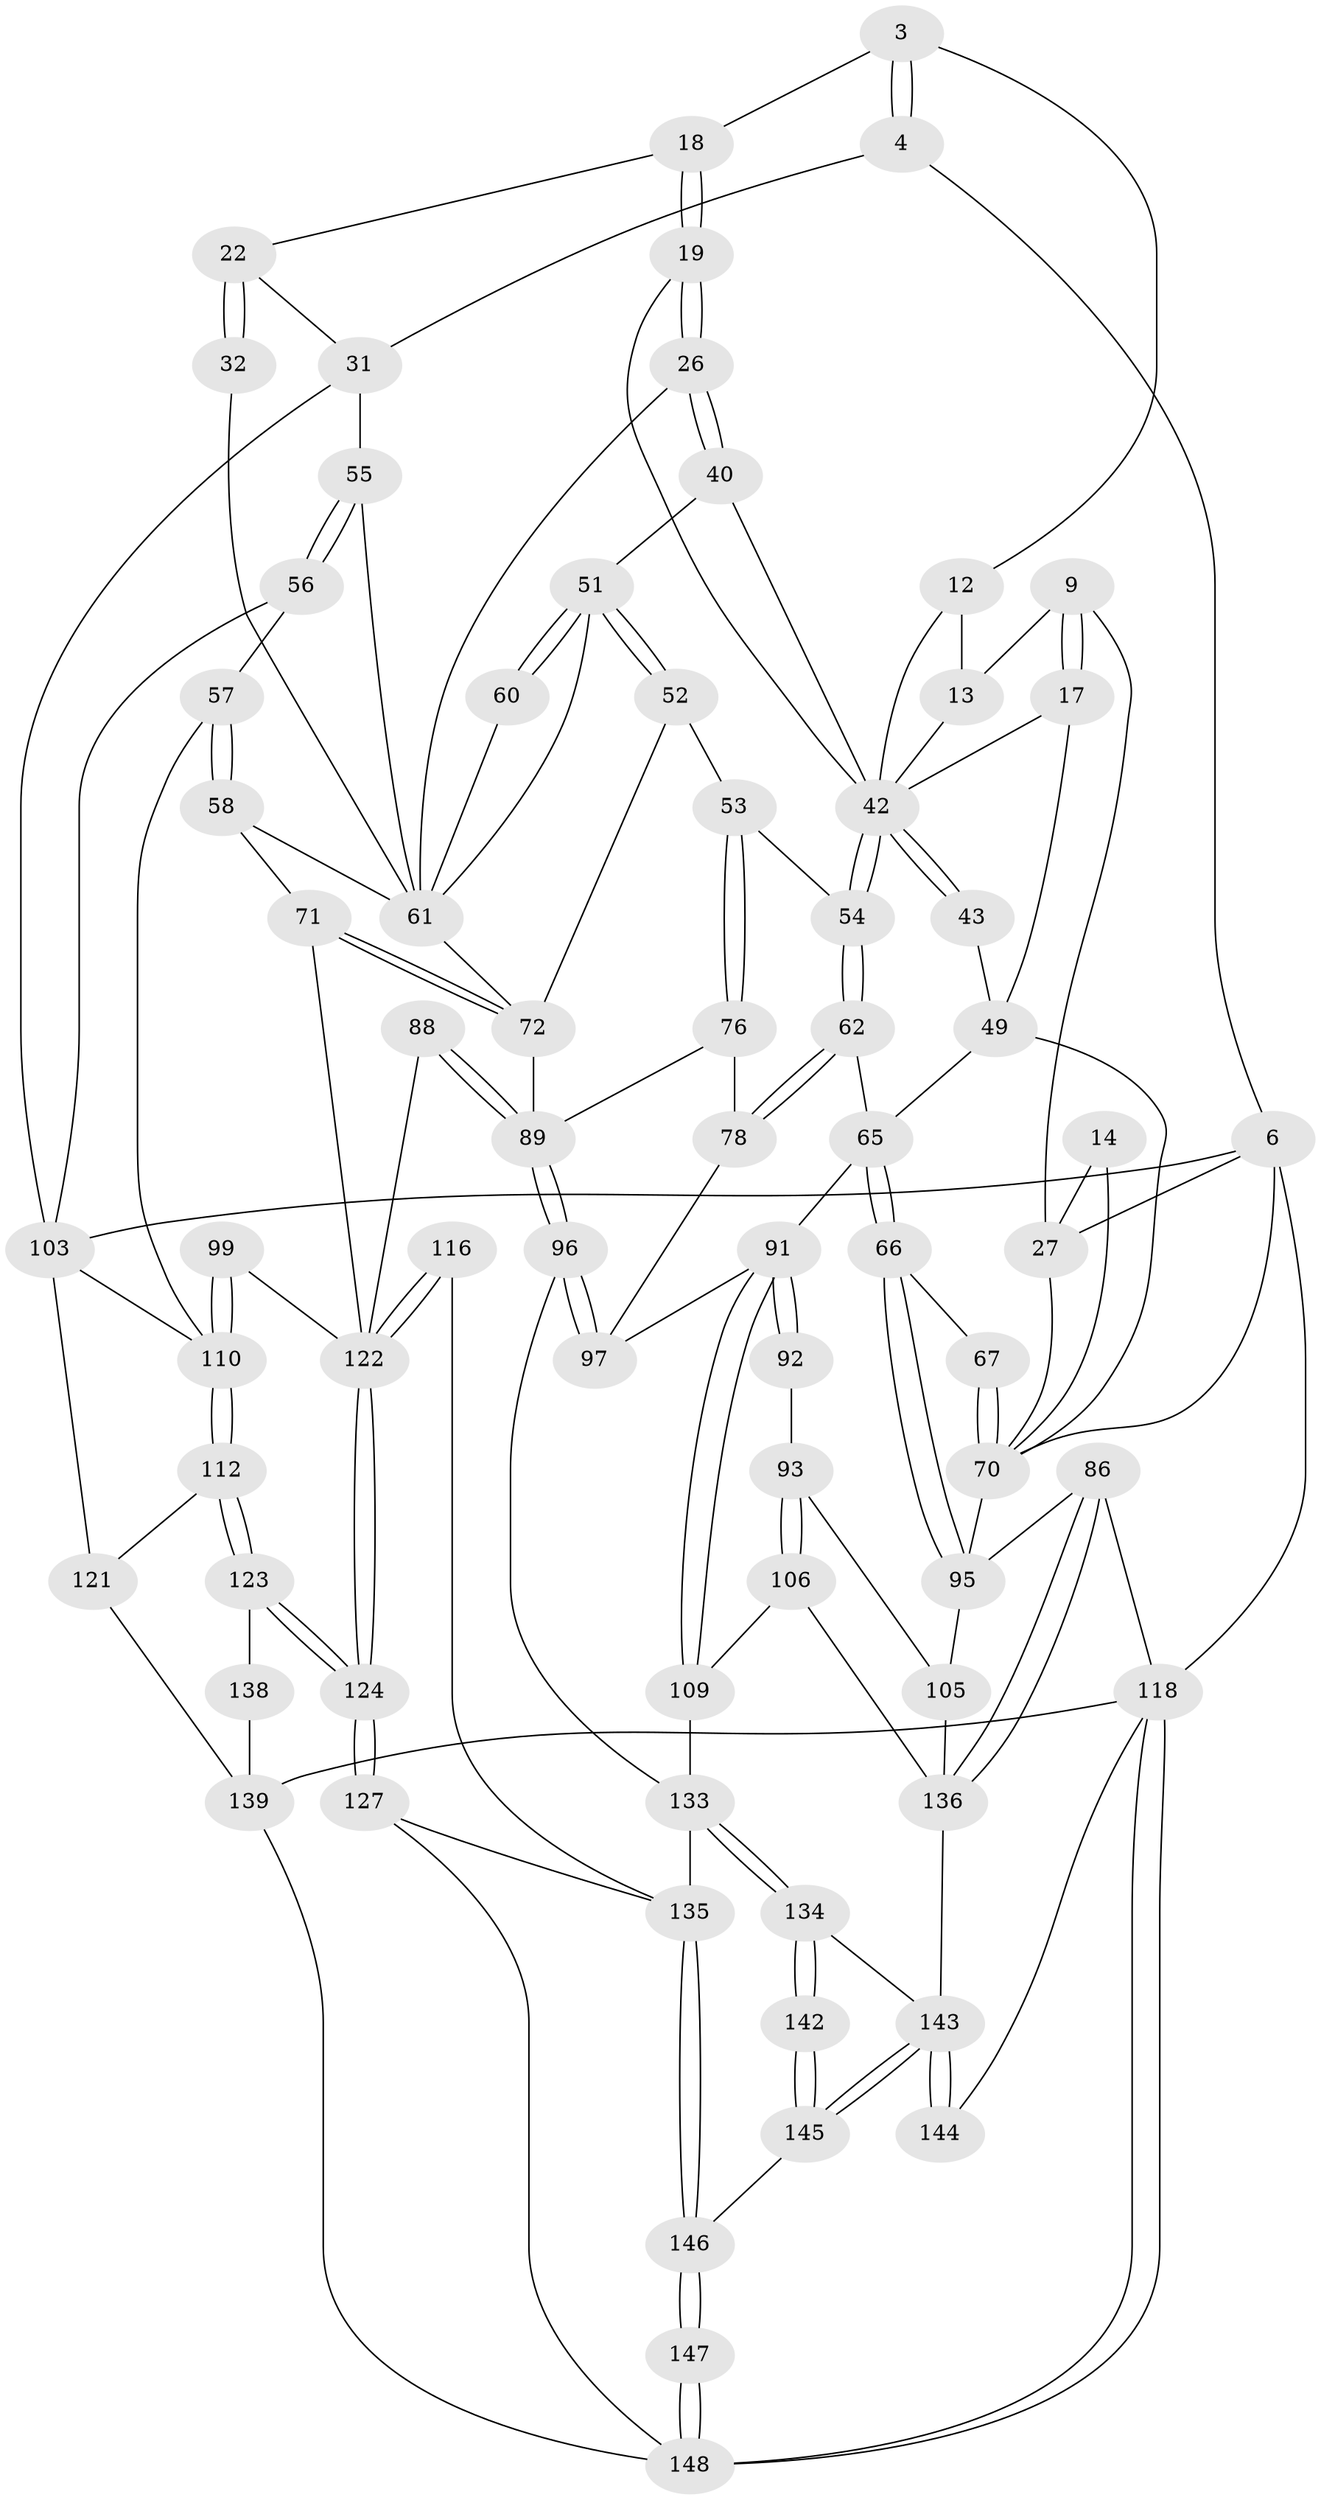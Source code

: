 // original degree distribution, {3: 0.013513513513513514, 5: 0.5, 4: 0.25, 6: 0.23648648648648649}
// Generated by graph-tools (version 1.1) at 2025/02/03/09/25 05:02:02]
// undirected, 74 vertices, 164 edges
graph export_dot {
graph [start="1"]
  node [color=gray90,style=filled];
  3 [pos="+0.6015646058780301+0"];
  4 [pos="+1+0"];
  6 [pos="+0+0",super="+5"];
  9 [pos="+0.21236985224144048+0.09271552176914424"];
  12 [pos="+0.4477974008113942+0.08297446114186491",super="+2"];
  13 [pos="+0.3329900297482068+0.012214872361473514",super="+8"];
  14 [pos="+0.027585067507036952+0.08027014960703152"];
  17 [pos="+0.2579288247417283+0.12277294897528271"];
  18 [pos="+0.6327550931884977+0"];
  19 [pos="+0.6013954142465949+0.11494301357259737"];
  22 [pos="+0.7992999025029867+0.09700577809168057",super="+21"];
  26 [pos="+0.6083602870337769+0.1525942221280209"];
  27 [pos="+0.11916531970064446+0.11792958535382365",super="+10+11"];
  31 [pos="+0.9379991200341973+0.20795497526484166",super="+23+30"];
  32 [pos="+0.7639343429193948+0.1543182918266672",super="+24"];
  40 [pos="+0.5370838652464974+0.2411053581402494"];
  42 [pos="+0.3716066816402744+0.3036251319448338",super="+41"];
  43 [pos="+0.3068115898259357+0.27146778875053124"];
  49 [pos="+0.19031171698243812+0.3412823573118775",super="+48"];
  51 [pos="+0.5147149284583524+0.3948890454588441",super="+47+46"];
  52 [pos="+0.5055926419928239+0.40431484938969464"];
  53 [pos="+0.4832435393522019+0.4040185164342486"];
  54 [pos="+0.37644508738669097+0.3597639934866245"];
  55 [pos="+0.9027189832624138+0.3982617392905086",super="+33"];
  56 [pos="+0.900763995838978+0.43444790713617804"];
  57 [pos="+0.8112642303015125+0.47246141110603057"];
  58 [pos="+0.7850249742255876+0.4649727420443298"];
  60 [pos="+0.6148586989898652+0.35173047329382207"];
  61 [pos="+0.6314674716999215+0.38148008804638867",super="+59+44+45+25"];
  62 [pos="+0.3624619717259218+0.3830049302453315"];
  65 [pos="+0.1500674175374049+0.4866838042986066",super="+64"];
  66 [pos="+0.13083342262740416+0.4915149980277216"];
  67 [pos="+0.10970591293725249+0.47300242539468995"];
  70 [pos="+0+0.4892818747301818",super="+39+15+38+50"];
  71 [pos="+0.7522034793280998+0.49006393948230365"];
  72 [pos="+0.6453593079627112+0.4890742760868243",super="+69"];
  76 [pos="+0.4666391162293412+0.5390313623571389"];
  78 [pos="+0.37815137504193475+0.4317625563571165",super="+77"];
  86 [pos="+0+1"];
  88 [pos="+0.6392762357139489+0.6324754944663468"];
  89 [pos="+0.5315215546789146+0.6818126508193779",super="+75+74+79"];
  91 [pos="+0.3174076292515229+0.6522561136856407",super="+83+80+81"];
  92 [pos="+0.2267299625243293+0.5874317912486245"];
  93 [pos="+0.176073660563794+0.6356941323818515"];
  95 [pos="+0.11758091077514461+0.5240769108027603",super="+85"];
  96 [pos="+0.5176096451954753+0.693460407481276"];
  97 [pos="+0.4168386852968923+0.598902159760975",super="+82"];
  99 [pos="+0.8076253174651677+0.6920030459998349"];
  103 [pos="+1+0.6053328918576284",super="+102"];
  105 [pos="+0.02646480479763173+0.7023981610591492",super="+94"];
  106 [pos="+0.20470460867178758+0.7387779501784564"];
  109 [pos="+0.2916833614718519+0.7176254871490098"];
  110 [pos="+0.8587900476390796+0.7278697192255422",super="+104+98"];
  112 [pos="+0.8710049310315867+0.775823403682651"];
  116 [pos="+0.6434697633012433+0.7885307120274763"];
  118 [pos="+1+1",super="+87"];
  121 [pos="+1+0.7605441006027736",super="+111"];
  122 [pos="+0.6919797778436391+0.8388772574608019",super="+100+101"];
  123 [pos="+0.8707388719879033+0.7853338753608488"];
  124 [pos="+0.6925714453238278+0.839899166053504"];
  127 [pos="+0.6857815003902387+0.8859945133397029"];
  133 [pos="+0.4846991876870206+0.8630781286554926",super="+126"];
  134 [pos="+0.4018173326330106+0.9023386684782961",super="+129+130"];
  135 [pos="+0.5564137161047743+0.9105742554234293",super="+128+125"];
  136 [pos="+0.107268308067662+0.7906095251329625",super="+108"];
  138 [pos="+0.8713592264116444+0.786542609883252"];
  139 [pos="+0.8891050325821184+0.8494093131676755",super="+119+120"];
  142 [pos="+0.39453777758612024+1"];
  143 [pos="+0.17906195368568809+1",super="+131+132+137"];
  144 [pos="+0+1"];
  145 [pos="+0.3973666096320876+1"];
  146 [pos="+0.49359003571455956+1"];
  147 [pos="+0.6399410508017711+1"];
  148 [pos="+0.8900652926192818+1",super="+140+141"];
  3 -- 4;
  3 -- 4;
  3 -- 18;
  3 -- 12;
  4 -- 6;
  4 -- 31;
  6 -- 118 [weight=2];
  6 -- 27;
  6 -- 70;
  6 -- 103;
  9 -- 17;
  9 -- 17;
  9 -- 13;
  9 -- 27;
  12 -- 13 [weight=2];
  12 -- 42;
  13 -- 42;
  14 -- 27 [weight=2];
  14 -- 70;
  17 -- 49;
  17 -- 42;
  18 -- 19;
  18 -- 19;
  18 -- 22;
  19 -- 26;
  19 -- 26;
  19 -- 42;
  22 -- 32 [weight=2];
  22 -- 32;
  22 -- 31;
  26 -- 40;
  26 -- 40;
  26 -- 61;
  27 -- 70;
  31 -- 55 [weight=2];
  31 -- 103;
  32 -- 61 [weight=2];
  40 -- 51;
  40 -- 42;
  42 -- 43;
  42 -- 43;
  42 -- 54;
  42 -- 54;
  43 -- 49 [weight=2];
  49 -- 70 [weight=2];
  49 -- 65;
  51 -- 52;
  51 -- 52;
  51 -- 60 [weight=2];
  51 -- 60;
  51 -- 61;
  52 -- 53;
  52 -- 72;
  53 -- 54;
  53 -- 76;
  53 -- 76;
  54 -- 62;
  54 -- 62;
  55 -- 56;
  55 -- 56;
  55 -- 61;
  56 -- 57;
  56 -- 103;
  57 -- 58;
  57 -- 58;
  57 -- 110;
  58 -- 71;
  58 -- 61;
  60 -- 61;
  61 -- 72;
  62 -- 78;
  62 -- 78;
  62 -- 65;
  65 -- 66;
  65 -- 66;
  65 -- 91 [weight=2];
  66 -- 67;
  66 -- 95;
  66 -- 95;
  67 -- 70 [weight=2];
  67 -- 70;
  70 -- 95;
  71 -- 72;
  71 -- 72;
  71 -- 122;
  72 -- 89 [weight=2];
  76 -- 89;
  76 -- 78;
  78 -- 97 [weight=2];
  86 -- 136;
  86 -- 136;
  86 -- 118;
  86 -- 95;
  88 -- 89 [weight=2];
  88 -- 89;
  88 -- 122;
  89 -- 96;
  89 -- 96;
  91 -- 92 [weight=2];
  91 -- 92;
  91 -- 109;
  91 -- 109;
  91 -- 97;
  92 -- 93;
  93 -- 106;
  93 -- 106;
  93 -- 105;
  95 -- 105 [weight=2];
  96 -- 97;
  96 -- 97;
  96 -- 133;
  99 -- 110 [weight=2];
  99 -- 110;
  99 -- 122;
  103 -- 110;
  103 -- 121 [weight=2];
  105 -- 136;
  106 -- 109;
  106 -- 136;
  109 -- 133;
  110 -- 112;
  110 -- 112;
  112 -- 123;
  112 -- 123;
  112 -- 121;
  116 -- 122 [weight=2];
  116 -- 122;
  116 -- 135;
  118 -- 148;
  118 -- 148;
  118 -- 144;
  118 -- 139;
  121 -- 139;
  122 -- 124;
  122 -- 124;
  123 -- 124;
  123 -- 124;
  123 -- 138;
  124 -- 127;
  124 -- 127;
  127 -- 135;
  127 -- 148;
  133 -- 134 [weight=2];
  133 -- 134;
  133 -- 135 [weight=3];
  134 -- 142 [weight=2];
  134 -- 142;
  134 -- 143;
  135 -- 146;
  135 -- 146;
  136 -- 143 [weight=2];
  138 -- 139 [weight=2];
  139 -- 148;
  142 -- 145;
  142 -- 145;
  143 -- 144 [weight=2];
  143 -- 144;
  143 -- 145;
  143 -- 145;
  145 -- 146;
  146 -- 147;
  146 -- 147;
  147 -- 148 [weight=2];
  147 -- 148;
}
